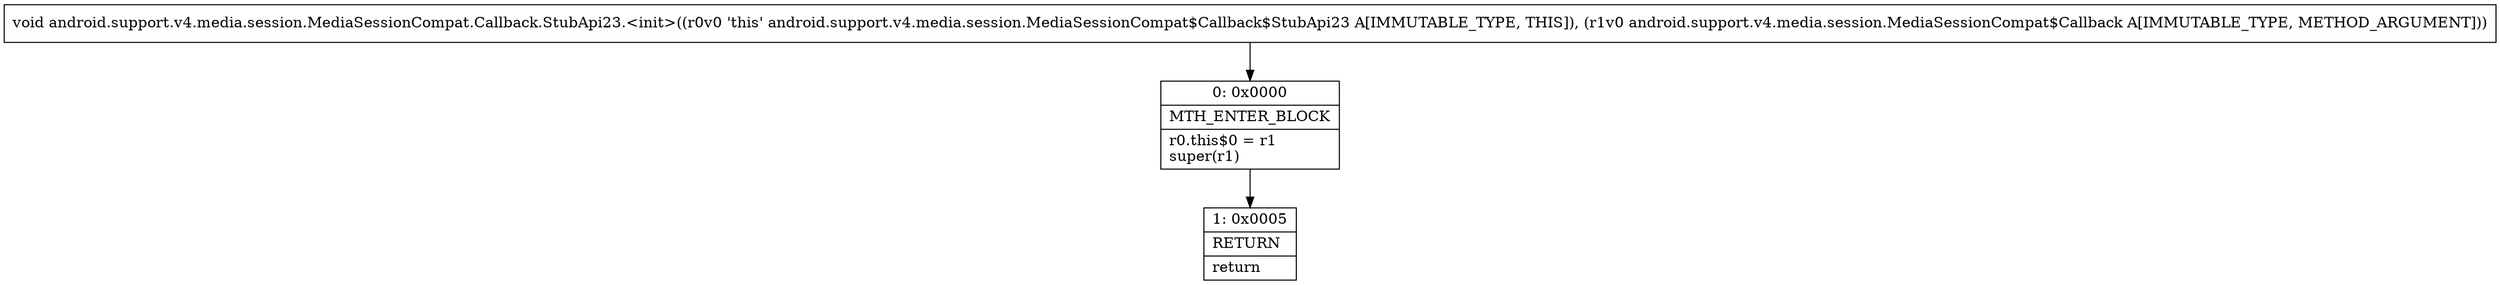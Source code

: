 digraph "CFG forandroid.support.v4.media.session.MediaSessionCompat.Callback.StubApi23.\<init\>(Landroid\/support\/v4\/media\/session\/MediaSessionCompat$Callback;)V" {
Node_0 [shape=record,label="{0\:\ 0x0000|MTH_ENTER_BLOCK\l|r0.this$0 = r1\lsuper(r1)\l}"];
Node_1 [shape=record,label="{1\:\ 0x0005|RETURN\l|return\l}"];
MethodNode[shape=record,label="{void android.support.v4.media.session.MediaSessionCompat.Callback.StubApi23.\<init\>((r0v0 'this' android.support.v4.media.session.MediaSessionCompat$Callback$StubApi23 A[IMMUTABLE_TYPE, THIS]), (r1v0 android.support.v4.media.session.MediaSessionCompat$Callback A[IMMUTABLE_TYPE, METHOD_ARGUMENT])) }"];
MethodNode -> Node_0;
Node_0 -> Node_1;
}

